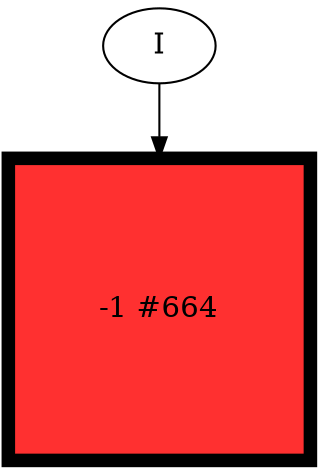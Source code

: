 // produced with flexfringe // 
digraph DFA {
	-1 [label="root" shape=box];
		I -> -1;
	-1 [ label="-1 #664" , style=filled, fillcolor="firebrick1", width=2.01487, height=2.01487, penwidth=6.49979];
}

